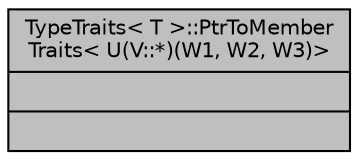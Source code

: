 digraph "TypeTraits&lt; T &gt;::PtrToMemberTraits&lt; U(V::*)(W1, W2, W3)&gt;"
{
  edge [fontname="Helvetica",fontsize="10",labelfontname="Helvetica",labelfontsize="10"];
  node [fontname="Helvetica",fontsize="10",shape=record];
  Node1 [label="{TypeTraits\< T \>::PtrToMember\lTraits\< U(V::*)(W1, W2, W3)\>\n||}",height=0.2,width=0.4,color="black", fillcolor="grey75", style="filled", fontcolor="black"];
}
